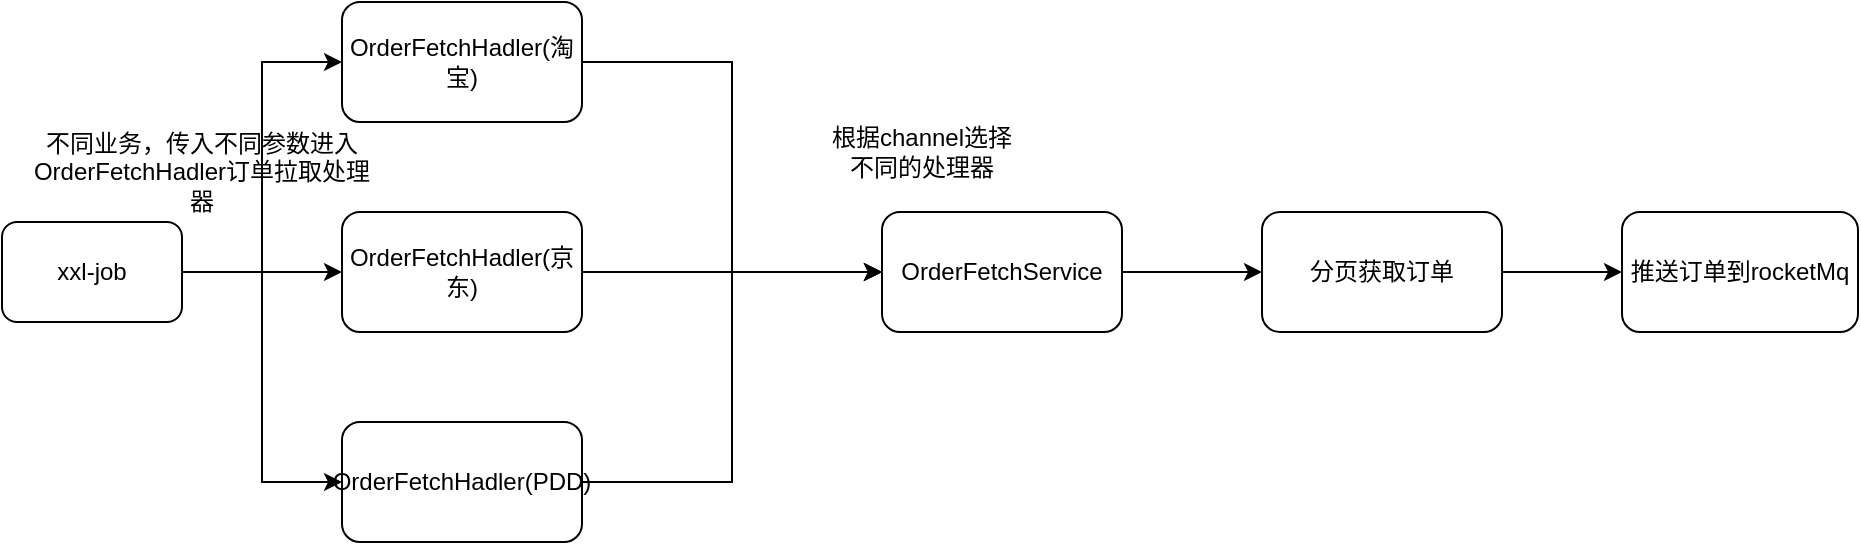 <mxfile version="23.1.7" type="github">
  <diagram name="第 1 页" id="jImKyxJ0rMko9-gxFyLv">
    <mxGraphModel dx="1026" dy="663" grid="1" gridSize="10" guides="1" tooltips="1" connect="1" arrows="1" fold="1" page="1" pageScale="1" pageWidth="827" pageHeight="1169" math="0" shadow="0">
      <root>
        <mxCell id="0" />
        <mxCell id="1" parent="0" />
        <mxCell id="8Qqfn_hAqpQMTS_vRiA9-9" style="edgeStyle=orthogonalEdgeStyle;rounded=0;orthogonalLoop=1;jettySize=auto;html=1;exitX=1;exitY=0.5;exitDx=0;exitDy=0;entryX=0;entryY=0.5;entryDx=0;entryDy=0;" edge="1" parent="1" source="8Qqfn_hAqpQMTS_vRiA9-2" target="8Qqfn_hAqpQMTS_vRiA9-3">
          <mxGeometry relative="1" as="geometry" />
        </mxCell>
        <mxCell id="8Qqfn_hAqpQMTS_vRiA9-10" style="edgeStyle=orthogonalEdgeStyle;rounded=0;orthogonalLoop=1;jettySize=auto;html=1;exitX=1;exitY=0.5;exitDx=0;exitDy=0;entryX=0;entryY=0.5;entryDx=0;entryDy=0;" edge="1" parent="1" source="8Qqfn_hAqpQMTS_vRiA9-2" target="8Qqfn_hAqpQMTS_vRiA9-7">
          <mxGeometry relative="1" as="geometry" />
        </mxCell>
        <mxCell id="8Qqfn_hAqpQMTS_vRiA9-11" style="edgeStyle=orthogonalEdgeStyle;rounded=0;orthogonalLoop=1;jettySize=auto;html=1;exitX=1;exitY=0.5;exitDx=0;exitDy=0;entryX=0;entryY=0.5;entryDx=0;entryDy=0;" edge="1" parent="1" source="8Qqfn_hAqpQMTS_vRiA9-2" target="8Qqfn_hAqpQMTS_vRiA9-8">
          <mxGeometry relative="1" as="geometry" />
        </mxCell>
        <mxCell id="8Qqfn_hAqpQMTS_vRiA9-2" value="xxl-job" style="rounded=1;whiteSpace=wrap;html=1;" vertex="1" parent="1">
          <mxGeometry x="130" y="260" width="90" height="50" as="geometry" />
        </mxCell>
        <mxCell id="8Qqfn_hAqpQMTS_vRiA9-18" style="edgeStyle=orthogonalEdgeStyle;rounded=0;orthogonalLoop=1;jettySize=auto;html=1;exitX=1;exitY=0.5;exitDx=0;exitDy=0;entryX=0;entryY=0.5;entryDx=0;entryDy=0;" edge="1" parent="1" source="8Qqfn_hAqpQMTS_vRiA9-3" target="8Qqfn_hAqpQMTS_vRiA9-13">
          <mxGeometry relative="1" as="geometry" />
        </mxCell>
        <mxCell id="8Qqfn_hAqpQMTS_vRiA9-3" value="OrderFetchHadler(淘宝)" style="rounded=1;whiteSpace=wrap;html=1;" vertex="1" parent="1">
          <mxGeometry x="300" y="150" width="120" height="60" as="geometry" />
        </mxCell>
        <mxCell id="8Qqfn_hAqpQMTS_vRiA9-20" style="edgeStyle=orthogonalEdgeStyle;rounded=0;orthogonalLoop=1;jettySize=auto;html=1;exitX=1;exitY=0.5;exitDx=0;exitDy=0;entryX=0;entryY=0.5;entryDx=0;entryDy=0;" edge="1" parent="1" source="8Qqfn_hAqpQMTS_vRiA9-7" target="8Qqfn_hAqpQMTS_vRiA9-13">
          <mxGeometry relative="1" as="geometry" />
        </mxCell>
        <mxCell id="8Qqfn_hAqpQMTS_vRiA9-7" value="OrderFetchHadler(京东)" style="rounded=1;whiteSpace=wrap;html=1;" vertex="1" parent="1">
          <mxGeometry x="300" y="255" width="120" height="60" as="geometry" />
        </mxCell>
        <mxCell id="8Qqfn_hAqpQMTS_vRiA9-24" style="edgeStyle=orthogonalEdgeStyle;rounded=0;orthogonalLoop=1;jettySize=auto;html=1;exitX=1;exitY=0.5;exitDx=0;exitDy=0;entryX=0;entryY=0.5;entryDx=0;entryDy=0;" edge="1" parent="1" source="8Qqfn_hAqpQMTS_vRiA9-8" target="8Qqfn_hAqpQMTS_vRiA9-13">
          <mxGeometry relative="1" as="geometry" />
        </mxCell>
        <mxCell id="8Qqfn_hAqpQMTS_vRiA9-8" value="OrderFetchHadler(PDD)" style="rounded=1;whiteSpace=wrap;html=1;" vertex="1" parent="1">
          <mxGeometry x="300" y="360" width="120" height="60" as="geometry" />
        </mxCell>
        <mxCell id="8Qqfn_hAqpQMTS_vRiA9-12" value="不同业务，传入不同参数进入OrderFetchHadler订单拉取处理器" style="text;html=1;align=center;verticalAlign=middle;whiteSpace=wrap;rounded=0;" vertex="1" parent="1">
          <mxGeometry x="140" y="220" width="180" height="30" as="geometry" />
        </mxCell>
        <mxCell id="8Qqfn_hAqpQMTS_vRiA9-27" style="edgeStyle=orthogonalEdgeStyle;rounded=0;orthogonalLoop=1;jettySize=auto;html=1;exitX=1;exitY=0.5;exitDx=0;exitDy=0;entryX=0;entryY=0.5;entryDx=0;entryDy=0;" edge="1" parent="1" source="8Qqfn_hAqpQMTS_vRiA9-13" target="8Qqfn_hAqpQMTS_vRiA9-26">
          <mxGeometry relative="1" as="geometry" />
        </mxCell>
        <mxCell id="8Qqfn_hAqpQMTS_vRiA9-13" value="OrderFetchService" style="rounded=1;whiteSpace=wrap;html=1;" vertex="1" parent="1">
          <mxGeometry x="570" y="255" width="120" height="60" as="geometry" />
        </mxCell>
        <mxCell id="8Qqfn_hAqpQMTS_vRiA9-25" value="根据channel选择不同的处理器" style="text;html=1;align=center;verticalAlign=middle;whiteSpace=wrap;rounded=0;" vertex="1" parent="1">
          <mxGeometry x="540" y="210" width="100" height="30" as="geometry" />
        </mxCell>
        <mxCell id="8Qqfn_hAqpQMTS_vRiA9-29" value="" style="edgeStyle=orthogonalEdgeStyle;rounded=0;orthogonalLoop=1;jettySize=auto;html=1;" edge="1" parent="1" source="8Qqfn_hAqpQMTS_vRiA9-26" target="8Qqfn_hAqpQMTS_vRiA9-28">
          <mxGeometry relative="1" as="geometry" />
        </mxCell>
        <mxCell id="8Qqfn_hAqpQMTS_vRiA9-26" value="分页获取订单" style="rounded=1;whiteSpace=wrap;html=1;" vertex="1" parent="1">
          <mxGeometry x="760" y="255" width="120" height="60" as="geometry" />
        </mxCell>
        <mxCell id="8Qqfn_hAqpQMTS_vRiA9-28" value="推送订单到rocketMq" style="rounded=1;whiteSpace=wrap;html=1;" vertex="1" parent="1">
          <mxGeometry x="940" y="255" width="118" height="60" as="geometry" />
        </mxCell>
      </root>
    </mxGraphModel>
  </diagram>
</mxfile>
